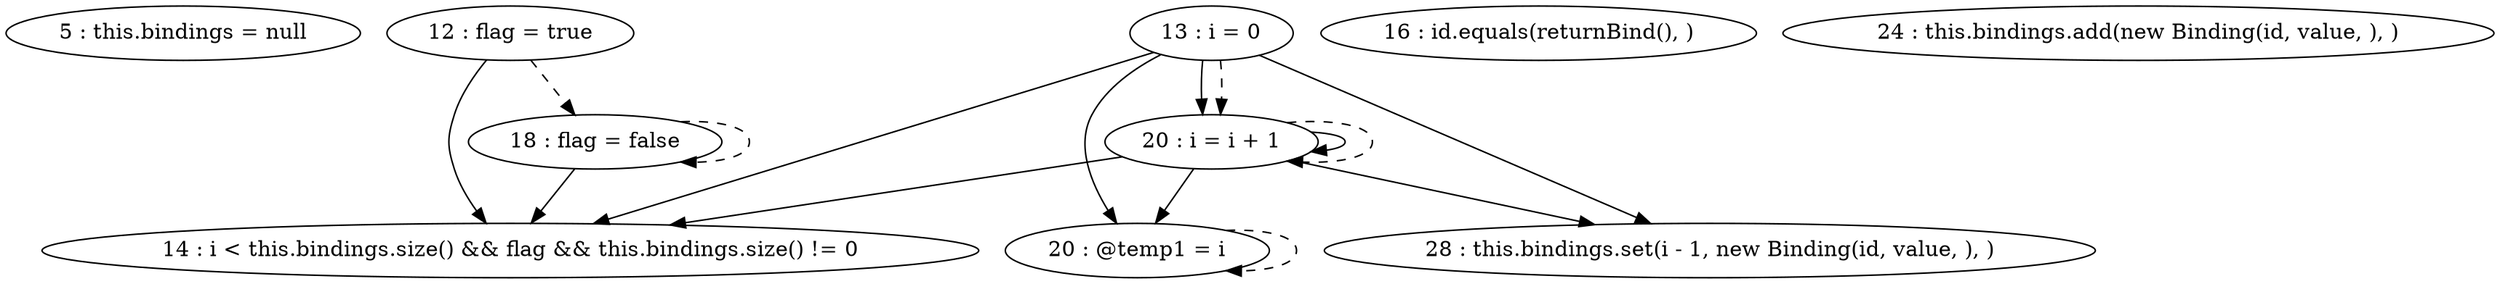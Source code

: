 digraph G {
"5 : this.bindings = null"
"12 : flag = true"
"12 : flag = true" -> "14 : i < this.bindings.size() && flag && this.bindings.size() != 0"
"12 : flag = true" -> "18 : flag = false" [style=dashed]
"13 : i = 0"
"13 : i = 0" -> "20 : i = i + 1"
"13 : i = 0" -> "28 : this.bindings.set(i - 1, new Binding(id, value, ), )"
"13 : i = 0" -> "20 : @temp1 = i"
"13 : i = 0" -> "14 : i < this.bindings.size() && flag && this.bindings.size() != 0"
"13 : i = 0" -> "20 : i = i + 1" [style=dashed]
"14 : i < this.bindings.size() && flag && this.bindings.size() != 0"
"16 : id.equals(returnBind(), )"
"18 : flag = false"
"18 : flag = false" -> "14 : i < this.bindings.size() && flag && this.bindings.size() != 0"
"18 : flag = false" -> "18 : flag = false" [style=dashed]
"20 : @temp1 = i"
"20 : @temp1 = i" -> "20 : @temp1 = i" [style=dashed]
"20 : i = i + 1"
"20 : i = i + 1" -> "20 : i = i + 1"
"20 : i = i + 1" -> "28 : this.bindings.set(i - 1, new Binding(id, value, ), )"
"20 : i = i + 1" -> "20 : @temp1 = i"
"20 : i = i + 1" -> "14 : i < this.bindings.size() && flag && this.bindings.size() != 0"
"20 : i = i + 1" -> "20 : i = i + 1" [style=dashed]
"14 : i < this.bindings.size() && flag && this.bindings.size() != 0"
"24 : this.bindings.add(new Binding(id, value, ), )"
"28 : this.bindings.set(i - 1, new Binding(id, value, ), )"
}